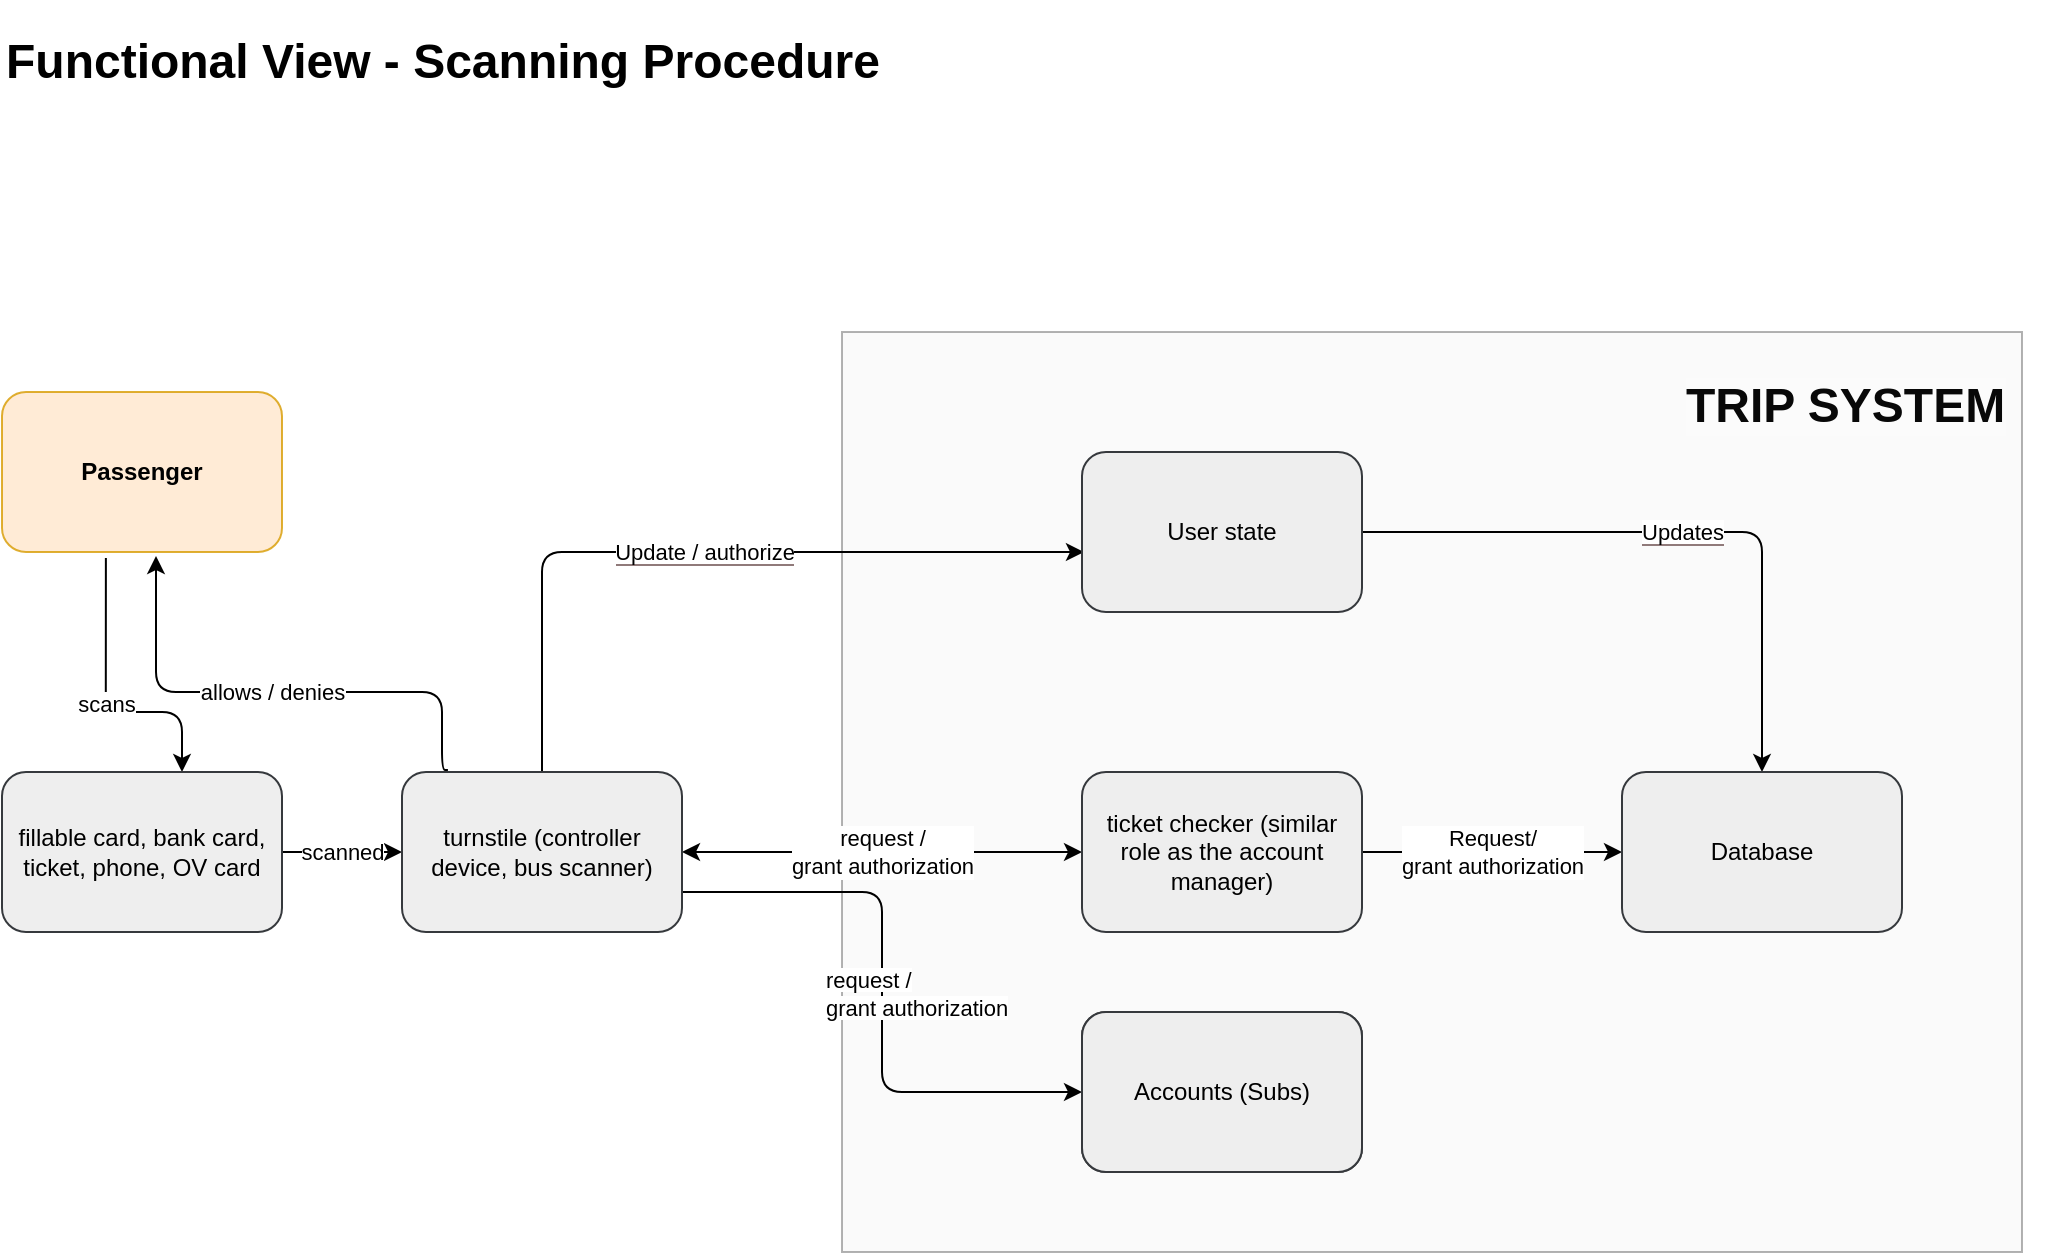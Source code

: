 <mxfile>
    <diagram id="ZQF833xw1EoGUe7-4v3m" name="Page-1">
        <mxGraphModel dx="674" dy="489" grid="1" gridSize="10" guides="1" tooltips="1" connect="1" arrows="1" fold="1" page="1" pageScale="1" pageWidth="850" pageHeight="1100" math="0" shadow="0">
            <root>
                <mxCell id="0"/>
                <mxCell id="1" parent="0"/>
                <mxCell id="321" value="" style="whiteSpace=wrap;html=1;shadow=0;glass=0;sketch=0;opacity=50;fillColor=#f5f5f5;strokeColor=#666666;fontColor=#333333;" parent="1" vertex="1">
                    <mxGeometry x="500" y="1090" width="590" height="460" as="geometry"/>
                </mxCell>
                <mxCell id="322" value="scans" style="edgeStyle=orthogonalEdgeStyle;html=1;exitX=0.371;exitY=1.038;exitDx=0;exitDy=0;exitPerimeter=0;" parent="1" source="334" edge="1">
                    <mxGeometry relative="1" as="geometry">
                        <mxPoint x="10" y="1350" as="sourcePoint"/>
                        <mxPoint x="170" y="1310" as="targetPoint"/>
                        <Array as="points">
                            <mxPoint x="132" y="1280"/>
                            <mxPoint x="170" y="1280"/>
                        </Array>
                    </mxGeometry>
                </mxCell>
                <mxCell id="323" value="request / &lt;br&gt;grant authorization" style="edgeStyle=none;html=1;exitX=1;exitY=0.5;exitDx=0;exitDy=0;entryX=0;entryY=0.5;entryDx=0;entryDy=0;startArrow=classic;startFill=1;" parent="1" source="332" edge="1">
                    <mxGeometry relative="1" as="geometry">
                        <mxPoint x="470" y="1350" as="sourcePoint"/>
                        <mxPoint x="620" y="1350" as="targetPoint"/>
                        <mxPoint as="offset"/>
                    </mxGeometry>
                </mxCell>
                <mxCell id="324" value="allows / denies" style="edgeStyle=orthogonalEdgeStyle;html=1;exitX=0.164;exitY=-0.012;exitDx=0;exitDy=0;startArrow=none;startFill=0;endArrow=classic;endFill=1;entryX=0.55;entryY=1.025;entryDx=0;entryDy=0;entryPerimeter=0;exitPerimeter=0;" parent="1" source="332" target="334" edge="1">
                    <mxGeometry relative="1" as="geometry">
                        <mxPoint x="-60" y="1310" as="targetPoint"/>
                        <Array as="points">
                            <mxPoint x="300" y="1309"/>
                            <mxPoint x="300" y="1270"/>
                            <mxPoint x="157" y="1270"/>
                        </Array>
                        <mxPoint x="400" y="1310" as="sourcePoint"/>
                    </mxGeometry>
                </mxCell>
                <mxCell id="325" style="edgeStyle=orthogonalEdgeStyle;html=1;exitX=1;exitY=0.75;exitDx=0;exitDy=0;labelBackgroundColor=#080808;strokeColor=#000000;fontColor=#FCFCFC;entryX=0;entryY=0.5;entryDx=0;entryDy=0;" parent="1" source="332" target="328" edge="1">
                    <mxGeometry relative="1" as="geometry">
                        <mxPoint x="560" y="1430" as="targetPoint"/>
                        <mxPoint x="470" y="1370" as="sourcePoint"/>
                    </mxGeometry>
                </mxCell>
                <mxCell id="326" value="scanned" style="edgeStyle=none;html=1;exitX=1;exitY=0.5;exitDx=0;exitDy=0;entryX=0;entryY=0.5;entryDx=0;entryDy=0;" parent="1" source="333" target="332" edge="1">
                    <mxGeometry relative="1" as="geometry">
                        <mxPoint x="240" y="1350" as="sourcePoint"/>
                        <mxPoint x="330" y="1350" as="targetPoint"/>
                    </mxGeometry>
                </mxCell>
                <mxCell id="327" value="Request/&lt;br&gt;grant authorization" style="edgeStyle=none;html=1;exitX=1;exitY=0.5;exitDx=0;exitDy=0;entryX=0;entryY=0.5;entryDx=0;entryDy=0;" parent="1" target="339" edge="1">
                    <mxGeometry relative="1" as="geometry">
                        <mxPoint x="760" y="1350" as="sourcePoint"/>
                        <mxPoint x="940" y="1350" as="targetPoint"/>
                    </mxGeometry>
                </mxCell>
                <mxCell id="328" value="Accounts (Subs)" style="rounded=1;whiteSpace=wrap;html=1;fillColor=#f5f5f5;strokeColor=#666666;gradientColor=#b3b3b3;" parent="1" vertex="1">
                    <mxGeometry x="620" y="1430" width="140" height="80" as="geometry"/>
                </mxCell>
                <mxCell id="329" value="&lt;span style=&quot;color: rgb(0, 0, 0); font-family: Helvetica; font-size: 11px; font-style: normal; font-variant-ligatures: normal; font-variant-caps: normal; font-weight: 400; letter-spacing: normal; orphans: 2; text-align: center; text-indent: 0px; text-transform: none; widows: 2; word-spacing: 0px; -webkit-text-stroke-width: 0px; background-color: rgb(255, 255, 255); text-decoration-thickness: initial; text-decoration-style: initial; text-decoration-color: initial; float: none; display: inline !important;&quot;&gt;request /&lt;/span&gt;&lt;br style=&quot;border-color: var(--border-color); color: rgb(0, 0, 0); font-family: Helvetica; font-size: 11px; font-style: normal; font-variant-ligatures: normal; font-variant-caps: normal; font-weight: 400; letter-spacing: normal; orphans: 2; text-align: center; text-indent: 0px; text-transform: none; widows: 2; word-spacing: 0px; -webkit-text-stroke-width: 0px; text-decoration-thickness: initial; text-decoration-style: initial; text-decoration-color: initial;&quot;&gt;&lt;span style=&quot;color: rgb(0, 0, 0); font-family: Helvetica; font-size: 11px; font-style: normal; font-variant-ligatures: normal; font-variant-caps: normal; font-weight: 400; letter-spacing: normal; orphans: 2; text-align: center; text-indent: 0px; text-transform: none; widows: 2; word-spacing: 0px; -webkit-text-stroke-width: 0px; background-color: rgb(255, 255, 255); text-decoration-thickness: initial; text-decoration-style: initial; text-decoration-color: initial; float: none; display: inline !important;&quot;&gt;grant authorization&lt;/span&gt;" style="text;whiteSpace=wrap;html=1;fontColor=#FCFCFC;" parent="1" vertex="1">
                    <mxGeometry x="490" y="1400" width="120" height="20" as="geometry"/>
                </mxCell>
                <mxCell id="330" value="Accounts (Subs)" style="rounded=1;whiteSpace=wrap;html=1;fillColor=#f5f5f5;strokeColor=#666666;gradientColor=#b3b3b3;" parent="1" vertex="1">
                    <mxGeometry x="620" y="1430" width="140" height="80" as="geometry"/>
                </mxCell>
                <mxCell id="331" value="&lt;span style=&quot;background-color: rgb(255, 255, 255);&quot;&gt;Update / authorize&lt;/span&gt;" style="edgeStyle=orthogonalEdgeStyle;html=1;exitX=0.5;exitY=0;exitDx=0;exitDy=0;labelBackgroundColor=#907a7a;strokeColor=#000000;fontColor=#000000;startArrow=none;startFill=0;entryX=0.007;entryY=0.625;entryDx=0;entryDy=0;entryPerimeter=0;" parent="1" source="332" target="336" edge="1">
                    <mxGeometry relative="1" as="geometry">
                        <mxPoint x="350" y="1190" as="targetPoint"/>
                    </mxGeometry>
                </mxCell>
                <mxCell id="332" value="turnstile (controller device, bus scanner)" style="rounded=1;whiteSpace=wrap;html=1;fillColor=#eeeeee;strokeColor=#36393d;" parent="1" vertex="1">
                    <mxGeometry x="280" y="1310" width="140" height="80" as="geometry"/>
                </mxCell>
                <mxCell id="333" value="fillable card, bank card, ticket, phone, OV card" style="rounded=1;whiteSpace=wrap;html=1;fillColor=#eeeeee;strokeColor=#36393d;" parent="1" vertex="1">
                    <mxGeometry x="80" y="1310" width="140" height="80" as="geometry"/>
                </mxCell>
                <mxCell id="334" value="&lt;b&gt;Passenger&lt;/b&gt;" style="rounded=1;whiteSpace=wrap;html=1;fillColor=#ffe6cc;strokeColor=#d79b00;opacity=80;" parent="1" vertex="1">
                    <mxGeometry x="80" y="1120" width="140" height="80" as="geometry"/>
                </mxCell>
                <mxCell id="335" value="&lt;span style=&quot;background-color: rgb(255, 255, 255);&quot;&gt;Updates&lt;/span&gt;" style="edgeStyle=orthogonalEdgeStyle;html=1;exitX=1;exitY=0.5;exitDx=0;exitDy=0;labelBackgroundColor=#907a7a;strokeColor=#000000;fontColor=#000000;startArrow=none;startFill=0;" parent="1" source="336" target="339" edge="1">
                    <mxGeometry relative="1" as="geometry"/>
                </mxCell>
                <mxCell id="336" value="User state" style="rounded=1;whiteSpace=wrap;html=1;fillColor=#eeeeee;strokeColor=#36393d;" parent="1" vertex="1">
                    <mxGeometry x="620" y="1150" width="140" height="80" as="geometry"/>
                </mxCell>
                <mxCell id="337" value="ticket checker (similar role as the account manager)" style="rounded=1;whiteSpace=wrap;html=1;fillColor=#eeeeee;strokeColor=#36393d;" parent="1" vertex="1">
                    <mxGeometry x="620" y="1310" width="140" height="80" as="geometry"/>
                </mxCell>
                <mxCell id="338" value="Accounts (Subs)" style="rounded=1;whiteSpace=wrap;html=1;fillColor=#eeeeee;strokeColor=#36393d;" parent="1" vertex="1">
                    <mxGeometry x="620" y="1430" width="140" height="80" as="geometry"/>
                </mxCell>
                <mxCell id="339" value="Database" style="rounded=1;whiteSpace=wrap;html=1;fillColor=#eeeeee;strokeColor=#36393d;" parent="1" vertex="1">
                    <mxGeometry x="890" y="1310" width="140" height="80" as="geometry"/>
                </mxCell>
                <mxCell id="340" value="&lt;h1&gt;Functional View - Scanning Procedure&lt;/h1&gt;" style="text;strokeColor=none;align=left;fillColor=none;html=1;verticalAlign=middle;whiteSpace=wrap;rounded=0;" parent="1" vertex="1">
                    <mxGeometry x="80" y="940" width="670" height="30" as="geometry"/>
                </mxCell>
                <mxCell id="341" value="&lt;h1 style=&quot;border-color: var(--border-color); color: rgb(0, 0, 0); font-family: Helvetica; font-style: normal; font-variant-ligatures: normal; font-variant-caps: normal; letter-spacing: normal; orphans: 2; text-align: center; text-indent: 0px; text-transform: none; widows: 2; word-spacing: 0px; -webkit-text-stroke-width: 0px; background-color: rgb(251, 251, 251); text-decoration-thickness: initial; text-decoration-style: initial; text-decoration-color: initial;&quot;&gt;&lt;b style=&quot;border-color: var(--border-color);&quot;&gt;&lt;font style=&quot;border-color: var(--border-color);&quot; color=&quot;#080808&quot;&gt;TRIP SYSTEM&lt;/font&gt;&lt;/b&gt;&lt;/h1&gt;" style="text;whiteSpace=wrap;html=1;fontColor=#000000;" parent="1" vertex="1">
                    <mxGeometry x="920" y="1090" width="190" height="80" as="geometry"/>
                </mxCell>
            </root>
        </mxGraphModel>
    </diagram>
</mxfile>